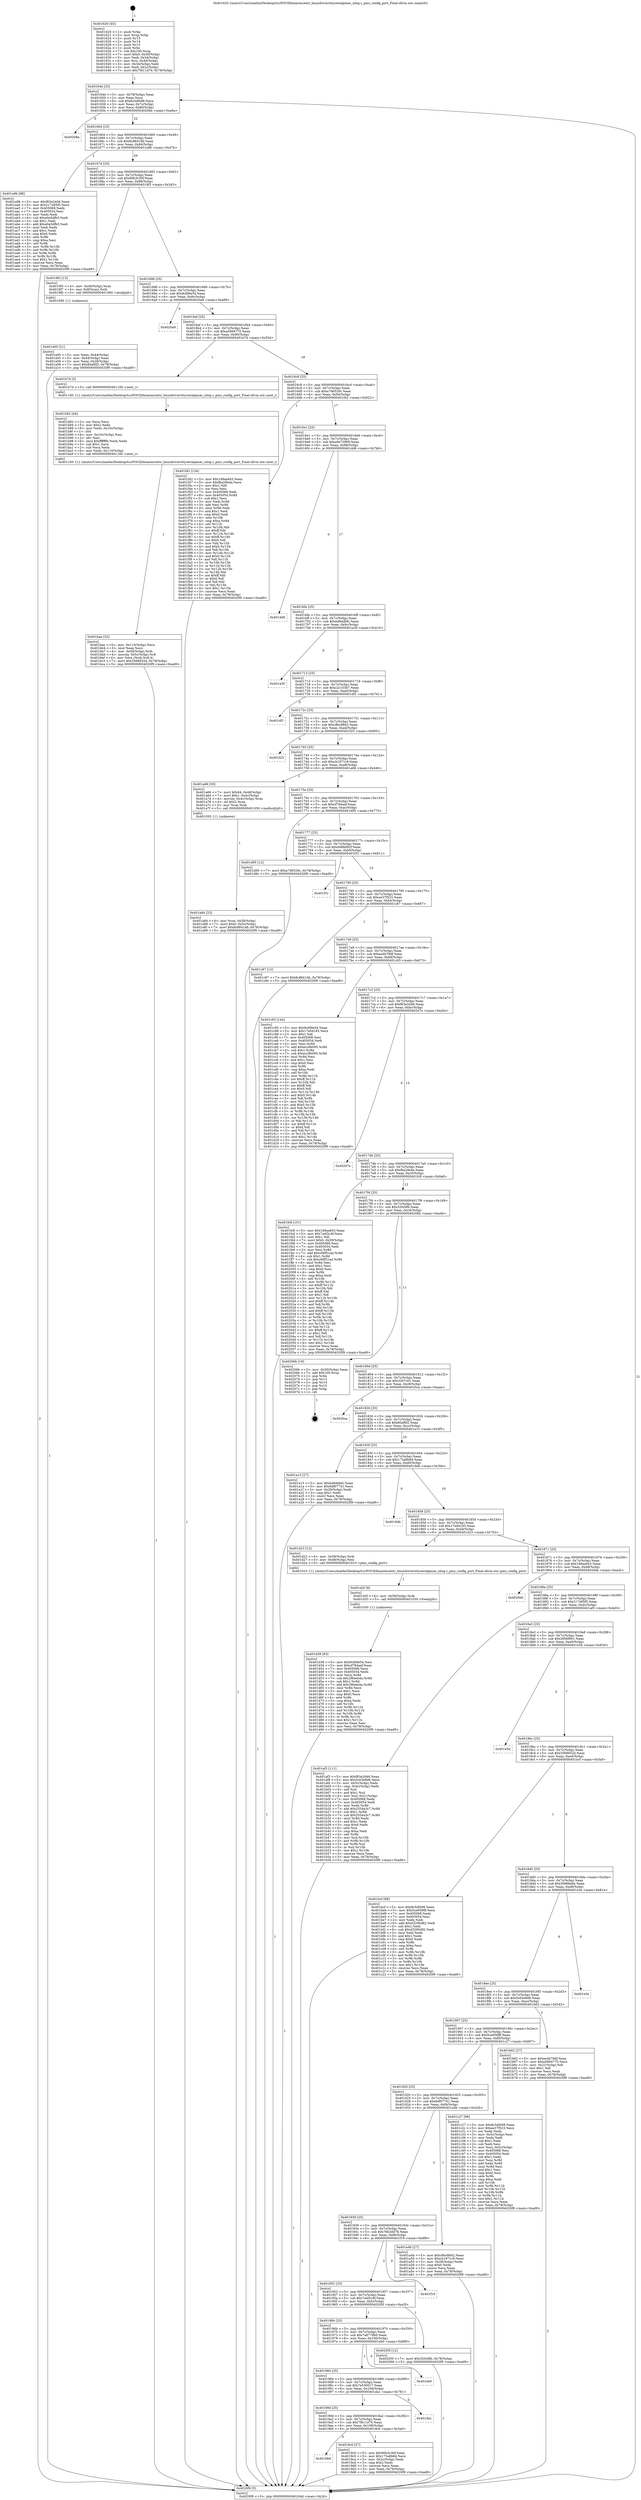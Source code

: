 digraph "0x401620" {
  label = "0x401620 (/mnt/c/Users/mathe/Desktop/tcc/POCII/binaries/extr_linuxdriversttyserialpmac_zilog.c_pmz_config_port_Final-ollvm.out::main(0))"
  labelloc = "t"
  node[shape=record]

  Entry [label="",width=0.3,height=0.3,shape=circle,fillcolor=black,style=filled]
  "0x40164d" [label="{
     0x40164d [23]\l
     | [instrs]\l
     &nbsp;&nbsp;0x40164d \<+3\>: mov -0x78(%rbp),%eax\l
     &nbsp;&nbsp;0x401650 \<+2\>: mov %eax,%ecx\l
     &nbsp;&nbsp;0x401652 \<+6\>: sub $0x8c5df498,%ecx\l
     &nbsp;&nbsp;0x401658 \<+3\>: mov %eax,-0x7c(%rbp)\l
     &nbsp;&nbsp;0x40165b \<+3\>: mov %ecx,-0x80(%rbp)\l
     &nbsp;&nbsp;0x40165e \<+6\>: je 000000000040208a \<main+0xa6a\>\l
  }"]
  "0x40208a" [label="{
     0x40208a\l
  }", style=dashed]
  "0x401664" [label="{
     0x401664 [25]\l
     | [instrs]\l
     &nbsp;&nbsp;0x401664 \<+5\>: jmp 0000000000401669 \<main+0x49\>\l
     &nbsp;&nbsp;0x401669 \<+3\>: mov -0x7c(%rbp),%eax\l
     &nbsp;&nbsp;0x40166c \<+5\>: sub $0x8c8841db,%eax\l
     &nbsp;&nbsp;0x401671 \<+6\>: mov %eax,-0x84(%rbp)\l
     &nbsp;&nbsp;0x401677 \<+6\>: je 0000000000401a9b \<main+0x47b\>\l
  }"]
  Exit [label="",width=0.3,height=0.3,shape=circle,fillcolor=black,style=filled,peripheries=2]
  "0x401a9b" [label="{
     0x401a9b [88]\l
     | [instrs]\l
     &nbsp;&nbsp;0x401a9b \<+5\>: mov $0xf63e2d46,%eax\l
     &nbsp;&nbsp;0x401aa0 \<+5\>: mov $0x217485f5,%ecx\l
     &nbsp;&nbsp;0x401aa5 \<+7\>: mov 0x405068,%edx\l
     &nbsp;&nbsp;0x401aac \<+7\>: mov 0x405054,%esi\l
     &nbsp;&nbsp;0x401ab3 \<+2\>: mov %edx,%edi\l
     &nbsp;&nbsp;0x401ab5 \<+6\>: sub $0xe0a5dfb5,%edi\l
     &nbsp;&nbsp;0x401abb \<+3\>: sub $0x1,%edi\l
     &nbsp;&nbsp;0x401abe \<+6\>: add $0xe0a5dfb5,%edi\l
     &nbsp;&nbsp;0x401ac4 \<+3\>: imul %edi,%edx\l
     &nbsp;&nbsp;0x401ac7 \<+3\>: and $0x1,%edx\l
     &nbsp;&nbsp;0x401aca \<+3\>: cmp $0x0,%edx\l
     &nbsp;&nbsp;0x401acd \<+4\>: sete %r8b\l
     &nbsp;&nbsp;0x401ad1 \<+3\>: cmp $0xa,%esi\l
     &nbsp;&nbsp;0x401ad4 \<+4\>: setl %r9b\l
     &nbsp;&nbsp;0x401ad8 \<+3\>: mov %r8b,%r10b\l
     &nbsp;&nbsp;0x401adb \<+3\>: and %r9b,%r10b\l
     &nbsp;&nbsp;0x401ade \<+3\>: xor %r9b,%r8b\l
     &nbsp;&nbsp;0x401ae1 \<+3\>: or %r8b,%r10b\l
     &nbsp;&nbsp;0x401ae4 \<+4\>: test $0x1,%r10b\l
     &nbsp;&nbsp;0x401ae8 \<+3\>: cmovne %ecx,%eax\l
     &nbsp;&nbsp;0x401aeb \<+3\>: mov %eax,-0x78(%rbp)\l
     &nbsp;&nbsp;0x401aee \<+5\>: jmp 00000000004020f9 \<main+0xad9\>\l
  }"]
  "0x40167d" [label="{
     0x40167d [25]\l
     | [instrs]\l
     &nbsp;&nbsp;0x40167d \<+5\>: jmp 0000000000401682 \<main+0x62\>\l
     &nbsp;&nbsp;0x401682 \<+3\>: mov -0x7c(%rbp),%eax\l
     &nbsp;&nbsp;0x401685 \<+5\>: sub $0x90b3c30f,%eax\l
     &nbsp;&nbsp;0x40168a \<+6\>: mov %eax,-0x88(%rbp)\l
     &nbsp;&nbsp;0x401690 \<+6\>: je 00000000004019f3 \<main+0x3d3\>\l
  }"]
  "0x401d38" [label="{
     0x401d38 [93]\l
     | [instrs]\l
     &nbsp;&nbsp;0x401d38 \<+5\>: mov $0x9cfd9e54,%esi\l
     &nbsp;&nbsp;0x401d3d \<+5\>: mov $0xcf784aef,%eax\l
     &nbsp;&nbsp;0x401d42 \<+7\>: mov 0x405068,%ecx\l
     &nbsp;&nbsp;0x401d49 \<+7\>: mov 0x405054,%edx\l
     &nbsp;&nbsp;0x401d50 \<+3\>: mov %ecx,%r8d\l
     &nbsp;&nbsp;0x401d53 \<+7\>: sub $0x2f6eeb4a,%r8d\l
     &nbsp;&nbsp;0x401d5a \<+4\>: sub $0x1,%r8d\l
     &nbsp;&nbsp;0x401d5e \<+7\>: add $0x2f6eeb4a,%r8d\l
     &nbsp;&nbsp;0x401d65 \<+4\>: imul %r8d,%ecx\l
     &nbsp;&nbsp;0x401d69 \<+3\>: and $0x1,%ecx\l
     &nbsp;&nbsp;0x401d6c \<+3\>: cmp $0x0,%ecx\l
     &nbsp;&nbsp;0x401d6f \<+4\>: sete %r9b\l
     &nbsp;&nbsp;0x401d73 \<+3\>: cmp $0xa,%edx\l
     &nbsp;&nbsp;0x401d76 \<+4\>: setl %r10b\l
     &nbsp;&nbsp;0x401d7a \<+3\>: mov %r9b,%r11b\l
     &nbsp;&nbsp;0x401d7d \<+3\>: and %r10b,%r11b\l
     &nbsp;&nbsp;0x401d80 \<+3\>: xor %r10b,%r9b\l
     &nbsp;&nbsp;0x401d83 \<+3\>: or %r9b,%r11b\l
     &nbsp;&nbsp;0x401d86 \<+4\>: test $0x1,%r11b\l
     &nbsp;&nbsp;0x401d8a \<+3\>: cmovne %eax,%esi\l
     &nbsp;&nbsp;0x401d8d \<+3\>: mov %esi,-0x78(%rbp)\l
     &nbsp;&nbsp;0x401d90 \<+5\>: jmp 00000000004020f9 \<main+0xad9\>\l
  }"]
  "0x4019f3" [label="{
     0x4019f3 [13]\l
     | [instrs]\l
     &nbsp;&nbsp;0x4019f3 \<+4\>: mov -0x40(%rbp),%rax\l
     &nbsp;&nbsp;0x4019f7 \<+4\>: mov 0x8(%rax),%rdi\l
     &nbsp;&nbsp;0x4019fb \<+5\>: call 0000000000401060 \<atoi@plt\>\l
     | [calls]\l
     &nbsp;&nbsp;0x401060 \{1\} (unknown)\l
  }"]
  "0x401696" [label="{
     0x401696 [25]\l
     | [instrs]\l
     &nbsp;&nbsp;0x401696 \<+5\>: jmp 000000000040169b \<main+0x7b\>\l
     &nbsp;&nbsp;0x40169b \<+3\>: mov -0x7c(%rbp),%eax\l
     &nbsp;&nbsp;0x40169e \<+5\>: sub $0x9cfd9e54,%eax\l
     &nbsp;&nbsp;0x4016a3 \<+6\>: mov %eax,-0x8c(%rbp)\l
     &nbsp;&nbsp;0x4016a9 \<+6\>: je 00000000004020a9 \<main+0xa89\>\l
  }"]
  "0x401d2f" [label="{
     0x401d2f [9]\l
     | [instrs]\l
     &nbsp;&nbsp;0x401d2f \<+4\>: mov -0x58(%rbp),%rdi\l
     &nbsp;&nbsp;0x401d33 \<+5\>: call 0000000000401030 \<free@plt\>\l
     | [calls]\l
     &nbsp;&nbsp;0x401030 \{1\} (unknown)\l
  }"]
  "0x4020a9" [label="{
     0x4020a9\l
  }", style=dashed]
  "0x4016af" [label="{
     0x4016af [25]\l
     | [instrs]\l
     &nbsp;&nbsp;0x4016af \<+5\>: jmp 00000000004016b4 \<main+0x94\>\l
     &nbsp;&nbsp;0x4016b4 \<+3\>: mov -0x7c(%rbp),%eax\l
     &nbsp;&nbsp;0x4016b7 \<+5\>: sub $0xa5894770,%eax\l
     &nbsp;&nbsp;0x4016bc \<+6\>: mov %eax,-0x90(%rbp)\l
     &nbsp;&nbsp;0x4016c2 \<+6\>: je 0000000000401b7d \<main+0x55d\>\l
  }"]
  "0x401bae" [label="{
     0x401bae [33]\l
     | [instrs]\l
     &nbsp;&nbsp;0x401bae \<+6\>: mov -0x110(%rbp),%ecx\l
     &nbsp;&nbsp;0x401bb4 \<+3\>: imul %eax,%ecx\l
     &nbsp;&nbsp;0x401bb7 \<+4\>: mov -0x58(%rbp),%rdi\l
     &nbsp;&nbsp;0x401bbb \<+4\>: movslq -0x5c(%rbp),%r8\l
     &nbsp;&nbsp;0x401bbf \<+4\>: mov %ecx,(%rdi,%r8,4)\l
     &nbsp;&nbsp;0x401bc3 \<+7\>: movl $0x3568932d,-0x78(%rbp)\l
     &nbsp;&nbsp;0x401bca \<+5\>: jmp 00000000004020f9 \<main+0xad9\>\l
  }"]
  "0x401b7d" [label="{
     0x401b7d [5]\l
     | [instrs]\l
     &nbsp;&nbsp;0x401b7d \<+5\>: call 0000000000401160 \<next_i\>\l
     | [calls]\l
     &nbsp;&nbsp;0x401160 \{1\} (/mnt/c/Users/mathe/Desktop/tcc/POCII/binaries/extr_linuxdriversttyserialpmac_zilog.c_pmz_config_port_Final-ollvm.out::next_i)\l
  }"]
  "0x4016c8" [label="{
     0x4016c8 [25]\l
     | [instrs]\l
     &nbsp;&nbsp;0x4016c8 \<+5\>: jmp 00000000004016cd \<main+0xad\>\l
     &nbsp;&nbsp;0x4016cd \<+3\>: mov -0x7c(%rbp),%eax\l
     &nbsp;&nbsp;0x4016d0 \<+5\>: sub $0xa7d6529c,%eax\l
     &nbsp;&nbsp;0x4016d5 \<+6\>: mov %eax,-0x94(%rbp)\l
     &nbsp;&nbsp;0x4016db \<+6\>: je 0000000000401f42 \<main+0x922\>\l
  }"]
  "0x401b82" [label="{
     0x401b82 [44]\l
     | [instrs]\l
     &nbsp;&nbsp;0x401b82 \<+2\>: xor %ecx,%ecx\l
     &nbsp;&nbsp;0x401b84 \<+5\>: mov $0x2,%edx\l
     &nbsp;&nbsp;0x401b89 \<+6\>: mov %edx,-0x10c(%rbp)\l
     &nbsp;&nbsp;0x401b8f \<+1\>: cltd\l
     &nbsp;&nbsp;0x401b90 \<+6\>: mov -0x10c(%rbp),%esi\l
     &nbsp;&nbsp;0x401b96 \<+2\>: idiv %esi\l
     &nbsp;&nbsp;0x401b98 \<+6\>: imul $0xfffffffe,%edx,%edx\l
     &nbsp;&nbsp;0x401b9e \<+3\>: sub $0x1,%ecx\l
     &nbsp;&nbsp;0x401ba1 \<+2\>: sub %ecx,%edx\l
     &nbsp;&nbsp;0x401ba3 \<+6\>: mov %edx,-0x110(%rbp)\l
     &nbsp;&nbsp;0x401ba9 \<+5\>: call 0000000000401160 \<next_i\>\l
     | [calls]\l
     &nbsp;&nbsp;0x401160 \{1\} (/mnt/c/Users/mathe/Desktop/tcc/POCII/binaries/extr_linuxdriversttyserialpmac_zilog.c_pmz_config_port_Final-ollvm.out::next_i)\l
  }"]
  "0x401f42" [label="{
     0x401f42 [134]\l
     | [instrs]\l
     &nbsp;&nbsp;0x401f42 \<+5\>: mov $0x1d9aa943,%eax\l
     &nbsp;&nbsp;0x401f47 \<+5\>: mov $0xfba29e4a,%ecx\l
     &nbsp;&nbsp;0x401f4c \<+2\>: mov $0x1,%dl\l
     &nbsp;&nbsp;0x401f4e \<+2\>: xor %esi,%esi\l
     &nbsp;&nbsp;0x401f50 \<+7\>: mov 0x405068,%edi\l
     &nbsp;&nbsp;0x401f57 \<+8\>: mov 0x405054,%r8d\l
     &nbsp;&nbsp;0x401f5f \<+3\>: sub $0x1,%esi\l
     &nbsp;&nbsp;0x401f62 \<+3\>: mov %edi,%r9d\l
     &nbsp;&nbsp;0x401f65 \<+3\>: add %esi,%r9d\l
     &nbsp;&nbsp;0x401f68 \<+4\>: imul %r9d,%edi\l
     &nbsp;&nbsp;0x401f6c \<+3\>: and $0x1,%edi\l
     &nbsp;&nbsp;0x401f6f \<+3\>: cmp $0x0,%edi\l
     &nbsp;&nbsp;0x401f72 \<+4\>: sete %r10b\l
     &nbsp;&nbsp;0x401f76 \<+4\>: cmp $0xa,%r8d\l
     &nbsp;&nbsp;0x401f7a \<+4\>: setl %r11b\l
     &nbsp;&nbsp;0x401f7e \<+3\>: mov %r10b,%bl\l
     &nbsp;&nbsp;0x401f81 \<+3\>: xor $0xff,%bl\l
     &nbsp;&nbsp;0x401f84 \<+3\>: mov %r11b,%r14b\l
     &nbsp;&nbsp;0x401f87 \<+4\>: xor $0xff,%r14b\l
     &nbsp;&nbsp;0x401f8b \<+3\>: xor $0x0,%dl\l
     &nbsp;&nbsp;0x401f8e \<+3\>: mov %bl,%r15b\l
     &nbsp;&nbsp;0x401f91 \<+4\>: and $0x0,%r15b\l
     &nbsp;&nbsp;0x401f95 \<+3\>: and %dl,%r10b\l
     &nbsp;&nbsp;0x401f98 \<+3\>: mov %r14b,%r12b\l
     &nbsp;&nbsp;0x401f9b \<+4\>: and $0x0,%r12b\l
     &nbsp;&nbsp;0x401f9f \<+3\>: and %dl,%r11b\l
     &nbsp;&nbsp;0x401fa2 \<+3\>: or %r10b,%r15b\l
     &nbsp;&nbsp;0x401fa5 \<+3\>: or %r11b,%r12b\l
     &nbsp;&nbsp;0x401fa8 \<+3\>: xor %r12b,%r15b\l
     &nbsp;&nbsp;0x401fab \<+3\>: or %r14b,%bl\l
     &nbsp;&nbsp;0x401fae \<+3\>: xor $0xff,%bl\l
     &nbsp;&nbsp;0x401fb1 \<+3\>: or $0x0,%dl\l
     &nbsp;&nbsp;0x401fb4 \<+2\>: and %dl,%bl\l
     &nbsp;&nbsp;0x401fb6 \<+3\>: or %bl,%r15b\l
     &nbsp;&nbsp;0x401fb9 \<+4\>: test $0x1,%r15b\l
     &nbsp;&nbsp;0x401fbd \<+3\>: cmovne %ecx,%eax\l
     &nbsp;&nbsp;0x401fc0 \<+3\>: mov %eax,-0x78(%rbp)\l
     &nbsp;&nbsp;0x401fc3 \<+5\>: jmp 00000000004020f9 \<main+0xad9\>\l
  }"]
  "0x4016e1" [label="{
     0x4016e1 [25]\l
     | [instrs]\l
     &nbsp;&nbsp;0x4016e1 \<+5\>: jmp 00000000004016e6 \<main+0xc6\>\l
     &nbsp;&nbsp;0x4016e6 \<+3\>: mov -0x7c(%rbp),%eax\l
     &nbsp;&nbsp;0x4016e9 \<+5\>: sub $0xa9e72909,%eax\l
     &nbsp;&nbsp;0x4016ee \<+6\>: mov %eax,-0x98(%rbp)\l
     &nbsp;&nbsp;0x4016f4 \<+6\>: je 0000000000401dd6 \<main+0x7b6\>\l
  }"]
  "0x401a84" [label="{
     0x401a84 [23]\l
     | [instrs]\l
     &nbsp;&nbsp;0x401a84 \<+4\>: mov %rax,-0x58(%rbp)\l
     &nbsp;&nbsp;0x401a88 \<+7\>: movl $0x0,-0x5c(%rbp)\l
     &nbsp;&nbsp;0x401a8f \<+7\>: movl $0x8c8841db,-0x78(%rbp)\l
     &nbsp;&nbsp;0x401a96 \<+5\>: jmp 00000000004020f9 \<main+0xad9\>\l
  }"]
  "0x401dd6" [label="{
     0x401dd6\l
  }", style=dashed]
  "0x4016fa" [label="{
     0x4016fa [25]\l
     | [instrs]\l
     &nbsp;&nbsp;0x4016fa \<+5\>: jmp 00000000004016ff \<main+0xdf\>\l
     &nbsp;&nbsp;0x4016ff \<+3\>: mov -0x7c(%rbp),%eax\l
     &nbsp;&nbsp;0x401702 \<+5\>: sub $0xbd6ddbfc,%eax\l
     &nbsp;&nbsp;0x401707 \<+6\>: mov %eax,-0x9c(%rbp)\l
     &nbsp;&nbsp;0x40170d \<+6\>: je 0000000000401a30 \<main+0x410\>\l
  }"]
  "0x401a00" [label="{
     0x401a00 [21]\l
     | [instrs]\l
     &nbsp;&nbsp;0x401a00 \<+3\>: mov %eax,-0x44(%rbp)\l
     &nbsp;&nbsp;0x401a03 \<+3\>: mov -0x44(%rbp),%eax\l
     &nbsp;&nbsp;0x401a06 \<+3\>: mov %eax,-0x28(%rbp)\l
     &nbsp;&nbsp;0x401a09 \<+7\>: movl $0x80af6f2,-0x78(%rbp)\l
     &nbsp;&nbsp;0x401a10 \<+5\>: jmp 00000000004020f9 \<main+0xad9\>\l
  }"]
  "0x401a30" [label="{
     0x401a30\l
  }", style=dashed]
  "0x401713" [label="{
     0x401713 [25]\l
     | [instrs]\l
     &nbsp;&nbsp;0x401713 \<+5\>: jmp 0000000000401718 \<main+0xf8\>\l
     &nbsp;&nbsp;0x401718 \<+3\>: mov -0x7c(%rbp),%eax\l
     &nbsp;&nbsp;0x40171b \<+5\>: sub $0xc2c103b7,%eax\l
     &nbsp;&nbsp;0x401720 \<+6\>: mov %eax,-0xa0(%rbp)\l
     &nbsp;&nbsp;0x401726 \<+6\>: je 0000000000401df1 \<main+0x7d1\>\l
  }"]
  "0x401620" [label="{
     0x401620 [45]\l
     | [instrs]\l
     &nbsp;&nbsp;0x401620 \<+1\>: push %rbp\l
     &nbsp;&nbsp;0x401621 \<+3\>: mov %rsp,%rbp\l
     &nbsp;&nbsp;0x401624 \<+2\>: push %r15\l
     &nbsp;&nbsp;0x401626 \<+2\>: push %r14\l
     &nbsp;&nbsp;0x401628 \<+2\>: push %r12\l
     &nbsp;&nbsp;0x40162a \<+1\>: push %rbx\l
     &nbsp;&nbsp;0x40162b \<+7\>: sub $0x100,%rsp\l
     &nbsp;&nbsp;0x401632 \<+7\>: movl $0x0,-0x30(%rbp)\l
     &nbsp;&nbsp;0x401639 \<+3\>: mov %edi,-0x34(%rbp)\l
     &nbsp;&nbsp;0x40163c \<+4\>: mov %rsi,-0x40(%rbp)\l
     &nbsp;&nbsp;0x401640 \<+3\>: mov -0x34(%rbp),%edi\l
     &nbsp;&nbsp;0x401643 \<+3\>: mov %edi,-0x2c(%rbp)\l
     &nbsp;&nbsp;0x401646 \<+7\>: movl $0x7f611d70,-0x78(%rbp)\l
  }"]
  "0x401df1" [label="{
     0x401df1\l
  }", style=dashed]
  "0x40172c" [label="{
     0x40172c [25]\l
     | [instrs]\l
     &nbsp;&nbsp;0x40172c \<+5\>: jmp 0000000000401731 \<main+0x111\>\l
     &nbsp;&nbsp;0x401731 \<+3\>: mov -0x7c(%rbp),%eax\l
     &nbsp;&nbsp;0x401734 \<+5\>: sub $0xc8bc8842,%eax\l
     &nbsp;&nbsp;0x401739 \<+6\>: mov %eax,-0xa4(%rbp)\l
     &nbsp;&nbsp;0x40173f \<+6\>: je 0000000000401f25 \<main+0x905\>\l
  }"]
  "0x4020f9" [label="{
     0x4020f9 [5]\l
     | [instrs]\l
     &nbsp;&nbsp;0x4020f9 \<+5\>: jmp 000000000040164d \<main+0x2d\>\l
  }"]
  "0x401f25" [label="{
     0x401f25\l
  }", style=dashed]
  "0x401745" [label="{
     0x401745 [25]\l
     | [instrs]\l
     &nbsp;&nbsp;0x401745 \<+5\>: jmp 000000000040174a \<main+0x12a\>\l
     &nbsp;&nbsp;0x40174a \<+3\>: mov -0x7c(%rbp),%eax\l
     &nbsp;&nbsp;0x40174d \<+5\>: sub $0xcb1971c9,%eax\l
     &nbsp;&nbsp;0x401752 \<+6\>: mov %eax,-0xa8(%rbp)\l
     &nbsp;&nbsp;0x401758 \<+6\>: je 0000000000401a66 \<main+0x446\>\l
  }"]
  "0x4019b6" [label="{
     0x4019b6\l
  }", style=dashed]
  "0x401a66" [label="{
     0x401a66 [30]\l
     | [instrs]\l
     &nbsp;&nbsp;0x401a66 \<+7\>: movl $0x64,-0x48(%rbp)\l
     &nbsp;&nbsp;0x401a6d \<+7\>: movl $0x1,-0x4c(%rbp)\l
     &nbsp;&nbsp;0x401a74 \<+4\>: movslq -0x4c(%rbp),%rax\l
     &nbsp;&nbsp;0x401a78 \<+4\>: shl $0x2,%rax\l
     &nbsp;&nbsp;0x401a7c \<+3\>: mov %rax,%rdi\l
     &nbsp;&nbsp;0x401a7f \<+5\>: call 0000000000401050 \<malloc@plt\>\l
     | [calls]\l
     &nbsp;&nbsp;0x401050 \{1\} (unknown)\l
  }"]
  "0x40175e" [label="{
     0x40175e [25]\l
     | [instrs]\l
     &nbsp;&nbsp;0x40175e \<+5\>: jmp 0000000000401763 \<main+0x143\>\l
     &nbsp;&nbsp;0x401763 \<+3\>: mov -0x7c(%rbp),%eax\l
     &nbsp;&nbsp;0x401766 \<+5\>: sub $0xcf784aef,%eax\l
     &nbsp;&nbsp;0x40176b \<+6\>: mov %eax,-0xac(%rbp)\l
     &nbsp;&nbsp;0x401771 \<+6\>: je 0000000000401d95 \<main+0x775\>\l
  }"]
  "0x4019c0" [label="{
     0x4019c0 [27]\l
     | [instrs]\l
     &nbsp;&nbsp;0x4019c0 \<+5\>: mov $0x90b3c30f,%eax\l
     &nbsp;&nbsp;0x4019c5 \<+5\>: mov $0x173a8b9d,%ecx\l
     &nbsp;&nbsp;0x4019ca \<+3\>: mov -0x2c(%rbp),%edx\l
     &nbsp;&nbsp;0x4019cd \<+3\>: cmp $0x2,%edx\l
     &nbsp;&nbsp;0x4019d0 \<+3\>: cmovne %ecx,%eax\l
     &nbsp;&nbsp;0x4019d3 \<+3\>: mov %eax,-0x78(%rbp)\l
     &nbsp;&nbsp;0x4019d6 \<+5\>: jmp 00000000004020f9 \<main+0xad9\>\l
  }"]
  "0x401d95" [label="{
     0x401d95 [12]\l
     | [instrs]\l
     &nbsp;&nbsp;0x401d95 \<+7\>: movl $0xa7d6529c,-0x78(%rbp)\l
     &nbsp;&nbsp;0x401d9c \<+5\>: jmp 00000000004020f9 \<main+0xad9\>\l
  }"]
  "0x401777" [label="{
     0x401777 [25]\l
     | [instrs]\l
     &nbsp;&nbsp;0x401777 \<+5\>: jmp 000000000040177c \<main+0x15c\>\l
     &nbsp;&nbsp;0x40177c \<+3\>: mov -0x7c(%rbp),%eax\l
     &nbsp;&nbsp;0x40177f \<+5\>: sub $0xd488d92f,%eax\l
     &nbsp;&nbsp;0x401784 \<+6\>: mov %eax,-0xb0(%rbp)\l
     &nbsp;&nbsp;0x40178a \<+6\>: je 0000000000401f31 \<main+0x911\>\l
  }"]
  "0x40199d" [label="{
     0x40199d [25]\l
     | [instrs]\l
     &nbsp;&nbsp;0x40199d \<+5\>: jmp 00000000004019a2 \<main+0x382\>\l
     &nbsp;&nbsp;0x4019a2 \<+3\>: mov -0x7c(%rbp),%eax\l
     &nbsp;&nbsp;0x4019a5 \<+5\>: sub $0x7f611d70,%eax\l
     &nbsp;&nbsp;0x4019aa \<+6\>: mov %eax,-0x108(%rbp)\l
     &nbsp;&nbsp;0x4019b0 \<+6\>: je 00000000004019c0 \<main+0x3a0\>\l
  }"]
  "0x401f31" [label="{
     0x401f31\l
  }", style=dashed]
  "0x401790" [label="{
     0x401790 [25]\l
     | [instrs]\l
     &nbsp;&nbsp;0x401790 \<+5\>: jmp 0000000000401795 \<main+0x175\>\l
     &nbsp;&nbsp;0x401795 \<+3\>: mov -0x7c(%rbp),%eax\l
     &nbsp;&nbsp;0x401798 \<+5\>: sub $0xee37f523,%eax\l
     &nbsp;&nbsp;0x40179d \<+6\>: mov %eax,-0xb4(%rbp)\l
     &nbsp;&nbsp;0x4017a3 \<+6\>: je 0000000000401c87 \<main+0x667\>\l
  }"]
  "0x401da1" [label="{
     0x401da1\l
  }", style=dashed]
  "0x401c87" [label="{
     0x401c87 [12]\l
     | [instrs]\l
     &nbsp;&nbsp;0x401c87 \<+7\>: movl $0x8c8841db,-0x78(%rbp)\l
     &nbsp;&nbsp;0x401c8e \<+5\>: jmp 00000000004020f9 \<main+0xad9\>\l
  }"]
  "0x4017a9" [label="{
     0x4017a9 [25]\l
     | [instrs]\l
     &nbsp;&nbsp;0x4017a9 \<+5\>: jmp 00000000004017ae \<main+0x18e\>\l
     &nbsp;&nbsp;0x4017ae \<+3\>: mov -0x7c(%rbp),%eax\l
     &nbsp;&nbsp;0x4017b1 \<+5\>: sub $0xee4b79df,%eax\l
     &nbsp;&nbsp;0x4017b6 \<+6\>: mov %eax,-0xb8(%rbp)\l
     &nbsp;&nbsp;0x4017bc \<+6\>: je 0000000000401c93 \<main+0x673\>\l
  }"]
  "0x401984" [label="{
     0x401984 [25]\l
     | [instrs]\l
     &nbsp;&nbsp;0x401984 \<+5\>: jmp 0000000000401989 \<main+0x369\>\l
     &nbsp;&nbsp;0x401989 \<+3\>: mov -0x7c(%rbp),%eax\l
     &nbsp;&nbsp;0x40198c \<+5\>: sub $0x7e530017,%eax\l
     &nbsp;&nbsp;0x401991 \<+6\>: mov %eax,-0x104(%rbp)\l
     &nbsp;&nbsp;0x401997 \<+6\>: je 0000000000401da1 \<main+0x781\>\l
  }"]
  "0x401c93" [label="{
     0x401c93 [144]\l
     | [instrs]\l
     &nbsp;&nbsp;0x401c93 \<+5\>: mov $0x9cfd9e54,%eax\l
     &nbsp;&nbsp;0x401c98 \<+5\>: mov $0x17e94183,%ecx\l
     &nbsp;&nbsp;0x401c9d \<+2\>: mov $0x1,%dl\l
     &nbsp;&nbsp;0x401c9f \<+7\>: mov 0x405068,%esi\l
     &nbsp;&nbsp;0x401ca6 \<+7\>: mov 0x405054,%edi\l
     &nbsp;&nbsp;0x401cad \<+3\>: mov %esi,%r8d\l
     &nbsp;&nbsp;0x401cb0 \<+7\>: add $0xecc9b095,%r8d\l
     &nbsp;&nbsp;0x401cb7 \<+4\>: sub $0x1,%r8d\l
     &nbsp;&nbsp;0x401cbb \<+7\>: sub $0xecc9b095,%r8d\l
     &nbsp;&nbsp;0x401cc2 \<+4\>: imul %r8d,%esi\l
     &nbsp;&nbsp;0x401cc6 \<+3\>: and $0x1,%esi\l
     &nbsp;&nbsp;0x401cc9 \<+3\>: cmp $0x0,%esi\l
     &nbsp;&nbsp;0x401ccc \<+4\>: sete %r9b\l
     &nbsp;&nbsp;0x401cd0 \<+3\>: cmp $0xa,%edi\l
     &nbsp;&nbsp;0x401cd3 \<+4\>: setl %r10b\l
     &nbsp;&nbsp;0x401cd7 \<+3\>: mov %r9b,%r11b\l
     &nbsp;&nbsp;0x401cda \<+4\>: xor $0xff,%r11b\l
     &nbsp;&nbsp;0x401cde \<+3\>: mov %r10b,%bl\l
     &nbsp;&nbsp;0x401ce1 \<+3\>: xor $0xff,%bl\l
     &nbsp;&nbsp;0x401ce4 \<+3\>: xor $0x0,%dl\l
     &nbsp;&nbsp;0x401ce7 \<+3\>: mov %r11b,%r14b\l
     &nbsp;&nbsp;0x401cea \<+4\>: and $0x0,%r14b\l
     &nbsp;&nbsp;0x401cee \<+3\>: and %dl,%r9b\l
     &nbsp;&nbsp;0x401cf1 \<+3\>: mov %bl,%r15b\l
     &nbsp;&nbsp;0x401cf4 \<+4\>: and $0x0,%r15b\l
     &nbsp;&nbsp;0x401cf8 \<+3\>: and %dl,%r10b\l
     &nbsp;&nbsp;0x401cfb \<+3\>: or %r9b,%r14b\l
     &nbsp;&nbsp;0x401cfe \<+3\>: or %r10b,%r15b\l
     &nbsp;&nbsp;0x401d01 \<+3\>: xor %r15b,%r14b\l
     &nbsp;&nbsp;0x401d04 \<+3\>: or %bl,%r11b\l
     &nbsp;&nbsp;0x401d07 \<+4\>: xor $0xff,%r11b\l
     &nbsp;&nbsp;0x401d0b \<+3\>: or $0x0,%dl\l
     &nbsp;&nbsp;0x401d0e \<+3\>: and %dl,%r11b\l
     &nbsp;&nbsp;0x401d11 \<+3\>: or %r11b,%r14b\l
     &nbsp;&nbsp;0x401d14 \<+4\>: test $0x1,%r14b\l
     &nbsp;&nbsp;0x401d18 \<+3\>: cmovne %ecx,%eax\l
     &nbsp;&nbsp;0x401d1b \<+3\>: mov %eax,-0x78(%rbp)\l
     &nbsp;&nbsp;0x401d1e \<+5\>: jmp 00000000004020f9 \<main+0xad9\>\l
  }"]
  "0x4017c2" [label="{
     0x4017c2 [25]\l
     | [instrs]\l
     &nbsp;&nbsp;0x4017c2 \<+5\>: jmp 00000000004017c7 \<main+0x1a7\>\l
     &nbsp;&nbsp;0x4017c7 \<+3\>: mov -0x7c(%rbp),%eax\l
     &nbsp;&nbsp;0x4017ca \<+5\>: sub $0xf63e2d46,%eax\l
     &nbsp;&nbsp;0x4017cf \<+6\>: mov %eax,-0xbc(%rbp)\l
     &nbsp;&nbsp;0x4017d5 \<+6\>: je 000000000040207e \<main+0xa5e\>\l
  }"]
  "0x401eb0" [label="{
     0x401eb0\l
  }", style=dashed]
  "0x40207e" [label="{
     0x40207e\l
  }", style=dashed]
  "0x4017db" [label="{
     0x4017db [25]\l
     | [instrs]\l
     &nbsp;&nbsp;0x4017db \<+5\>: jmp 00000000004017e0 \<main+0x1c0\>\l
     &nbsp;&nbsp;0x4017e0 \<+3\>: mov -0x7c(%rbp),%eax\l
     &nbsp;&nbsp;0x4017e3 \<+5\>: sub $0xfba29e4a,%eax\l
     &nbsp;&nbsp;0x4017e8 \<+6\>: mov %eax,-0xc0(%rbp)\l
     &nbsp;&nbsp;0x4017ee \<+6\>: je 0000000000401fc8 \<main+0x9a8\>\l
  }"]
  "0x40196b" [label="{
     0x40196b [25]\l
     | [instrs]\l
     &nbsp;&nbsp;0x40196b \<+5\>: jmp 0000000000401970 \<main+0x350\>\l
     &nbsp;&nbsp;0x401970 \<+3\>: mov -0x7c(%rbp),%eax\l
     &nbsp;&nbsp;0x401973 \<+5\>: sub $0x7a8778b0,%eax\l
     &nbsp;&nbsp;0x401978 \<+6\>: mov %eax,-0x100(%rbp)\l
     &nbsp;&nbsp;0x40197e \<+6\>: je 0000000000401eb0 \<main+0x890\>\l
  }"]
  "0x401fc8" [label="{
     0x401fc8 [151]\l
     | [instrs]\l
     &nbsp;&nbsp;0x401fc8 \<+5\>: mov $0x1d9aa943,%eax\l
     &nbsp;&nbsp;0x401fcd \<+5\>: mov $0x7a4f2c4f,%ecx\l
     &nbsp;&nbsp;0x401fd2 \<+2\>: mov $0x1,%dl\l
     &nbsp;&nbsp;0x401fd4 \<+7\>: movl $0x0,-0x30(%rbp)\l
     &nbsp;&nbsp;0x401fdb \<+7\>: mov 0x405068,%esi\l
     &nbsp;&nbsp;0x401fe2 \<+7\>: mov 0x405054,%edi\l
     &nbsp;&nbsp;0x401fe9 \<+3\>: mov %esi,%r8d\l
     &nbsp;&nbsp;0x401fec \<+7\>: add $0xc68f51ad,%r8d\l
     &nbsp;&nbsp;0x401ff3 \<+4\>: sub $0x1,%r8d\l
     &nbsp;&nbsp;0x401ff7 \<+7\>: sub $0xc68f51ad,%r8d\l
     &nbsp;&nbsp;0x401ffe \<+4\>: imul %r8d,%esi\l
     &nbsp;&nbsp;0x402002 \<+3\>: and $0x1,%esi\l
     &nbsp;&nbsp;0x402005 \<+3\>: cmp $0x0,%esi\l
     &nbsp;&nbsp;0x402008 \<+4\>: sete %r9b\l
     &nbsp;&nbsp;0x40200c \<+3\>: cmp $0xa,%edi\l
     &nbsp;&nbsp;0x40200f \<+4\>: setl %r10b\l
     &nbsp;&nbsp;0x402013 \<+3\>: mov %r9b,%r11b\l
     &nbsp;&nbsp;0x402016 \<+4\>: xor $0xff,%r11b\l
     &nbsp;&nbsp;0x40201a \<+3\>: mov %r10b,%bl\l
     &nbsp;&nbsp;0x40201d \<+3\>: xor $0xff,%bl\l
     &nbsp;&nbsp;0x402020 \<+3\>: xor $0x1,%dl\l
     &nbsp;&nbsp;0x402023 \<+3\>: mov %r11b,%r14b\l
     &nbsp;&nbsp;0x402026 \<+4\>: and $0xff,%r14b\l
     &nbsp;&nbsp;0x40202a \<+3\>: and %dl,%r9b\l
     &nbsp;&nbsp;0x40202d \<+3\>: mov %bl,%r15b\l
     &nbsp;&nbsp;0x402030 \<+4\>: and $0xff,%r15b\l
     &nbsp;&nbsp;0x402034 \<+3\>: and %dl,%r10b\l
     &nbsp;&nbsp;0x402037 \<+3\>: or %r9b,%r14b\l
     &nbsp;&nbsp;0x40203a \<+3\>: or %r10b,%r15b\l
     &nbsp;&nbsp;0x40203d \<+3\>: xor %r15b,%r14b\l
     &nbsp;&nbsp;0x402040 \<+3\>: or %bl,%r11b\l
     &nbsp;&nbsp;0x402043 \<+4\>: xor $0xff,%r11b\l
     &nbsp;&nbsp;0x402047 \<+3\>: or $0x1,%dl\l
     &nbsp;&nbsp;0x40204a \<+3\>: and %dl,%r11b\l
     &nbsp;&nbsp;0x40204d \<+3\>: or %r11b,%r14b\l
     &nbsp;&nbsp;0x402050 \<+4\>: test $0x1,%r14b\l
     &nbsp;&nbsp;0x402054 \<+3\>: cmovne %ecx,%eax\l
     &nbsp;&nbsp;0x402057 \<+3\>: mov %eax,-0x78(%rbp)\l
     &nbsp;&nbsp;0x40205a \<+5\>: jmp 00000000004020f9 \<main+0xad9\>\l
  }"]
  "0x4017f4" [label="{
     0x4017f4 [25]\l
     | [instrs]\l
     &nbsp;&nbsp;0x4017f4 \<+5\>: jmp 00000000004017f9 \<main+0x1d9\>\l
     &nbsp;&nbsp;0x4017f9 \<+3\>: mov -0x7c(%rbp),%eax\l
     &nbsp;&nbsp;0x4017fc \<+5\>: sub $0x320c6fb,%eax\l
     &nbsp;&nbsp;0x401801 \<+6\>: mov %eax,-0xc4(%rbp)\l
     &nbsp;&nbsp;0x401807 \<+6\>: je 000000000040206b \<main+0xa4b\>\l
  }"]
  "0x40205f" [label="{
     0x40205f [12]\l
     | [instrs]\l
     &nbsp;&nbsp;0x40205f \<+7\>: movl $0x320c6fb,-0x78(%rbp)\l
     &nbsp;&nbsp;0x402066 \<+5\>: jmp 00000000004020f9 \<main+0xad9\>\l
  }"]
  "0x40206b" [label="{
     0x40206b [19]\l
     | [instrs]\l
     &nbsp;&nbsp;0x40206b \<+3\>: mov -0x30(%rbp),%eax\l
     &nbsp;&nbsp;0x40206e \<+7\>: add $0x100,%rsp\l
     &nbsp;&nbsp;0x402075 \<+1\>: pop %rbx\l
     &nbsp;&nbsp;0x402076 \<+2\>: pop %r12\l
     &nbsp;&nbsp;0x402078 \<+2\>: pop %r14\l
     &nbsp;&nbsp;0x40207a \<+2\>: pop %r15\l
     &nbsp;&nbsp;0x40207c \<+1\>: pop %rbp\l
     &nbsp;&nbsp;0x40207d \<+1\>: ret\l
  }"]
  "0x40180d" [label="{
     0x40180d [25]\l
     | [instrs]\l
     &nbsp;&nbsp;0x40180d \<+5\>: jmp 0000000000401812 \<main+0x1f2\>\l
     &nbsp;&nbsp;0x401812 \<+3\>: mov -0x7c(%rbp),%eax\l
     &nbsp;&nbsp;0x401815 \<+5\>: sub $0x3267c01,%eax\l
     &nbsp;&nbsp;0x40181a \<+6\>: mov %eax,-0xc8(%rbp)\l
     &nbsp;&nbsp;0x401820 \<+6\>: je 00000000004020ca \<main+0xaaa\>\l
  }"]
  "0x401952" [label="{
     0x401952 [25]\l
     | [instrs]\l
     &nbsp;&nbsp;0x401952 \<+5\>: jmp 0000000000401957 \<main+0x337\>\l
     &nbsp;&nbsp;0x401957 \<+3\>: mov -0x7c(%rbp),%eax\l
     &nbsp;&nbsp;0x40195a \<+5\>: sub $0x7a4f2c4f,%eax\l
     &nbsp;&nbsp;0x40195f \<+6\>: mov %eax,-0xfc(%rbp)\l
     &nbsp;&nbsp;0x401965 \<+6\>: je 000000000040205f \<main+0xa3f\>\l
  }"]
  "0x4020ca" [label="{
     0x4020ca\l
  }", style=dashed]
  "0x401826" [label="{
     0x401826 [25]\l
     | [instrs]\l
     &nbsp;&nbsp;0x401826 \<+5\>: jmp 000000000040182b \<main+0x20b\>\l
     &nbsp;&nbsp;0x40182b \<+3\>: mov -0x7c(%rbp),%eax\l
     &nbsp;&nbsp;0x40182e \<+5\>: sub $0x80af6f2,%eax\l
     &nbsp;&nbsp;0x401833 \<+6\>: mov %eax,-0xcc(%rbp)\l
     &nbsp;&nbsp;0x401839 \<+6\>: je 0000000000401a15 \<main+0x3f5\>\l
  }"]
  "0x401f19" [label="{
     0x401f19\l
  }", style=dashed]
  "0x401a15" [label="{
     0x401a15 [27]\l
     | [instrs]\l
     &nbsp;&nbsp;0x401a15 \<+5\>: mov $0xbd6ddbfc,%eax\l
     &nbsp;&nbsp;0x401a1a \<+5\>: mov $0x6df07741,%ecx\l
     &nbsp;&nbsp;0x401a1f \<+3\>: mov -0x28(%rbp),%edx\l
     &nbsp;&nbsp;0x401a22 \<+3\>: cmp $0x1,%edx\l
     &nbsp;&nbsp;0x401a25 \<+3\>: cmovl %ecx,%eax\l
     &nbsp;&nbsp;0x401a28 \<+3\>: mov %eax,-0x78(%rbp)\l
     &nbsp;&nbsp;0x401a2b \<+5\>: jmp 00000000004020f9 \<main+0xad9\>\l
  }"]
  "0x40183f" [label="{
     0x40183f [25]\l
     | [instrs]\l
     &nbsp;&nbsp;0x40183f \<+5\>: jmp 0000000000401844 \<main+0x224\>\l
     &nbsp;&nbsp;0x401844 \<+3\>: mov -0x7c(%rbp),%eax\l
     &nbsp;&nbsp;0x401847 \<+5\>: sub $0x173a8b9d,%eax\l
     &nbsp;&nbsp;0x40184c \<+6\>: mov %eax,-0xd0(%rbp)\l
     &nbsp;&nbsp;0x401852 \<+6\>: je 00000000004019db \<main+0x3bb\>\l
  }"]
  "0x401939" [label="{
     0x401939 [25]\l
     | [instrs]\l
     &nbsp;&nbsp;0x401939 \<+5\>: jmp 000000000040193e \<main+0x31e\>\l
     &nbsp;&nbsp;0x40193e \<+3\>: mov -0x7c(%rbp),%eax\l
     &nbsp;&nbsp;0x401941 \<+5\>: sub $0x76b3dd78,%eax\l
     &nbsp;&nbsp;0x401946 \<+6\>: mov %eax,-0xf8(%rbp)\l
     &nbsp;&nbsp;0x40194c \<+6\>: je 0000000000401f19 \<main+0x8f9\>\l
  }"]
  "0x4019db" [label="{
     0x4019db\l
  }", style=dashed]
  "0x401858" [label="{
     0x401858 [25]\l
     | [instrs]\l
     &nbsp;&nbsp;0x401858 \<+5\>: jmp 000000000040185d \<main+0x23d\>\l
     &nbsp;&nbsp;0x40185d \<+3\>: mov -0x7c(%rbp),%eax\l
     &nbsp;&nbsp;0x401860 \<+5\>: sub $0x17e94183,%eax\l
     &nbsp;&nbsp;0x401865 \<+6\>: mov %eax,-0xd4(%rbp)\l
     &nbsp;&nbsp;0x40186b \<+6\>: je 0000000000401d23 \<main+0x703\>\l
  }"]
  "0x401a4b" [label="{
     0x401a4b [27]\l
     | [instrs]\l
     &nbsp;&nbsp;0x401a4b \<+5\>: mov $0xc8bc8842,%eax\l
     &nbsp;&nbsp;0x401a50 \<+5\>: mov $0xcb1971c9,%ecx\l
     &nbsp;&nbsp;0x401a55 \<+3\>: mov -0x28(%rbp),%edx\l
     &nbsp;&nbsp;0x401a58 \<+3\>: cmp $0x0,%edx\l
     &nbsp;&nbsp;0x401a5b \<+3\>: cmove %ecx,%eax\l
     &nbsp;&nbsp;0x401a5e \<+3\>: mov %eax,-0x78(%rbp)\l
     &nbsp;&nbsp;0x401a61 \<+5\>: jmp 00000000004020f9 \<main+0xad9\>\l
  }"]
  "0x401d23" [label="{
     0x401d23 [12]\l
     | [instrs]\l
     &nbsp;&nbsp;0x401d23 \<+4\>: mov -0x58(%rbp),%rdi\l
     &nbsp;&nbsp;0x401d27 \<+3\>: mov -0x48(%rbp),%esi\l
     &nbsp;&nbsp;0x401d2a \<+5\>: call 0000000000401610 \<pmz_config_port\>\l
     | [calls]\l
     &nbsp;&nbsp;0x401610 \{1\} (/mnt/c/Users/mathe/Desktop/tcc/POCII/binaries/extr_linuxdriversttyserialpmac_zilog.c_pmz_config_port_Final-ollvm.out::pmz_config_port)\l
  }"]
  "0x401871" [label="{
     0x401871 [25]\l
     | [instrs]\l
     &nbsp;&nbsp;0x401871 \<+5\>: jmp 0000000000401876 \<main+0x256\>\l
     &nbsp;&nbsp;0x401876 \<+3\>: mov -0x7c(%rbp),%eax\l
     &nbsp;&nbsp;0x401879 \<+5\>: sub $0x1d9aa943,%eax\l
     &nbsp;&nbsp;0x40187e \<+6\>: mov %eax,-0xd8(%rbp)\l
     &nbsp;&nbsp;0x401884 \<+6\>: je 00000000004020eb \<main+0xacb\>\l
  }"]
  "0x401920" [label="{
     0x401920 [25]\l
     | [instrs]\l
     &nbsp;&nbsp;0x401920 \<+5\>: jmp 0000000000401925 \<main+0x305\>\l
     &nbsp;&nbsp;0x401925 \<+3\>: mov -0x7c(%rbp),%eax\l
     &nbsp;&nbsp;0x401928 \<+5\>: sub $0x6df07741,%eax\l
     &nbsp;&nbsp;0x40192d \<+6\>: mov %eax,-0xf4(%rbp)\l
     &nbsp;&nbsp;0x401933 \<+6\>: je 0000000000401a4b \<main+0x42b\>\l
  }"]
  "0x4020eb" [label="{
     0x4020eb\l
  }", style=dashed]
  "0x40188a" [label="{
     0x40188a [25]\l
     | [instrs]\l
     &nbsp;&nbsp;0x40188a \<+5\>: jmp 000000000040188f \<main+0x26f\>\l
     &nbsp;&nbsp;0x40188f \<+3\>: mov -0x7c(%rbp),%eax\l
     &nbsp;&nbsp;0x401892 \<+5\>: sub $0x217485f5,%eax\l
     &nbsp;&nbsp;0x401897 \<+6\>: mov %eax,-0xdc(%rbp)\l
     &nbsp;&nbsp;0x40189d \<+6\>: je 0000000000401af3 \<main+0x4d3\>\l
  }"]
  "0x401c27" [label="{
     0x401c27 [96]\l
     | [instrs]\l
     &nbsp;&nbsp;0x401c27 \<+5\>: mov $0x8c5df498,%eax\l
     &nbsp;&nbsp;0x401c2c \<+5\>: mov $0xee37f523,%ecx\l
     &nbsp;&nbsp;0x401c31 \<+2\>: xor %edx,%edx\l
     &nbsp;&nbsp;0x401c33 \<+3\>: mov -0x5c(%rbp),%esi\l
     &nbsp;&nbsp;0x401c36 \<+2\>: mov %edx,%edi\l
     &nbsp;&nbsp;0x401c38 \<+3\>: sub $0x1,%edi\l
     &nbsp;&nbsp;0x401c3b \<+2\>: sub %edi,%esi\l
     &nbsp;&nbsp;0x401c3d \<+3\>: mov %esi,-0x5c(%rbp)\l
     &nbsp;&nbsp;0x401c40 \<+7\>: mov 0x405068,%esi\l
     &nbsp;&nbsp;0x401c47 \<+7\>: mov 0x405054,%edi\l
     &nbsp;&nbsp;0x401c4e \<+3\>: sub $0x1,%edx\l
     &nbsp;&nbsp;0x401c51 \<+3\>: mov %esi,%r8d\l
     &nbsp;&nbsp;0x401c54 \<+3\>: add %edx,%r8d\l
     &nbsp;&nbsp;0x401c57 \<+4\>: imul %r8d,%esi\l
     &nbsp;&nbsp;0x401c5b \<+3\>: and $0x1,%esi\l
     &nbsp;&nbsp;0x401c5e \<+3\>: cmp $0x0,%esi\l
     &nbsp;&nbsp;0x401c61 \<+4\>: sete %r9b\l
     &nbsp;&nbsp;0x401c65 \<+3\>: cmp $0xa,%edi\l
     &nbsp;&nbsp;0x401c68 \<+4\>: setl %r10b\l
     &nbsp;&nbsp;0x401c6c \<+3\>: mov %r9b,%r11b\l
     &nbsp;&nbsp;0x401c6f \<+3\>: and %r10b,%r11b\l
     &nbsp;&nbsp;0x401c72 \<+3\>: xor %r10b,%r9b\l
     &nbsp;&nbsp;0x401c75 \<+3\>: or %r9b,%r11b\l
     &nbsp;&nbsp;0x401c78 \<+4\>: test $0x1,%r11b\l
     &nbsp;&nbsp;0x401c7c \<+3\>: cmovne %ecx,%eax\l
     &nbsp;&nbsp;0x401c7f \<+3\>: mov %eax,-0x78(%rbp)\l
     &nbsp;&nbsp;0x401c82 \<+5\>: jmp 00000000004020f9 \<main+0xad9\>\l
  }"]
  "0x401af3" [label="{
     0x401af3 [111]\l
     | [instrs]\l
     &nbsp;&nbsp;0x401af3 \<+5\>: mov $0xf63e2d46,%eax\l
     &nbsp;&nbsp;0x401af8 \<+5\>: mov $0x5c63e8d6,%ecx\l
     &nbsp;&nbsp;0x401afd \<+3\>: mov -0x5c(%rbp),%edx\l
     &nbsp;&nbsp;0x401b00 \<+3\>: cmp -0x4c(%rbp),%edx\l
     &nbsp;&nbsp;0x401b03 \<+4\>: setl %sil\l
     &nbsp;&nbsp;0x401b07 \<+4\>: and $0x1,%sil\l
     &nbsp;&nbsp;0x401b0b \<+4\>: mov %sil,-0x21(%rbp)\l
     &nbsp;&nbsp;0x401b0f \<+7\>: mov 0x405068,%edx\l
     &nbsp;&nbsp;0x401b16 \<+7\>: mov 0x405054,%edi\l
     &nbsp;&nbsp;0x401b1d \<+3\>: mov %edx,%r8d\l
     &nbsp;&nbsp;0x401b20 \<+7\>: add $0x2554a3c7,%r8d\l
     &nbsp;&nbsp;0x401b27 \<+4\>: sub $0x1,%r8d\l
     &nbsp;&nbsp;0x401b2b \<+7\>: sub $0x2554a3c7,%r8d\l
     &nbsp;&nbsp;0x401b32 \<+4\>: imul %r8d,%edx\l
     &nbsp;&nbsp;0x401b36 \<+3\>: and $0x1,%edx\l
     &nbsp;&nbsp;0x401b39 \<+3\>: cmp $0x0,%edx\l
     &nbsp;&nbsp;0x401b3c \<+4\>: sete %sil\l
     &nbsp;&nbsp;0x401b40 \<+3\>: cmp $0xa,%edi\l
     &nbsp;&nbsp;0x401b43 \<+4\>: setl %r9b\l
     &nbsp;&nbsp;0x401b47 \<+3\>: mov %sil,%r10b\l
     &nbsp;&nbsp;0x401b4a \<+3\>: and %r9b,%r10b\l
     &nbsp;&nbsp;0x401b4d \<+3\>: xor %r9b,%sil\l
     &nbsp;&nbsp;0x401b50 \<+3\>: or %sil,%r10b\l
     &nbsp;&nbsp;0x401b53 \<+4\>: test $0x1,%r10b\l
     &nbsp;&nbsp;0x401b57 \<+3\>: cmovne %ecx,%eax\l
     &nbsp;&nbsp;0x401b5a \<+3\>: mov %eax,-0x78(%rbp)\l
     &nbsp;&nbsp;0x401b5d \<+5\>: jmp 00000000004020f9 \<main+0xad9\>\l
  }"]
  "0x4018a3" [label="{
     0x4018a3 [25]\l
     | [instrs]\l
     &nbsp;&nbsp;0x4018a3 \<+5\>: jmp 00000000004018a8 \<main+0x288\>\l
     &nbsp;&nbsp;0x4018a8 \<+3\>: mov -0x7c(%rbp),%eax\l
     &nbsp;&nbsp;0x4018ab \<+5\>: sub $0x2906f991,%eax\l
     &nbsp;&nbsp;0x4018b0 \<+6\>: mov %eax,-0xe0(%rbp)\l
     &nbsp;&nbsp;0x4018b6 \<+6\>: je 0000000000401e5d \<main+0x83d\>\l
  }"]
  "0x401907" [label="{
     0x401907 [25]\l
     | [instrs]\l
     &nbsp;&nbsp;0x401907 \<+5\>: jmp 000000000040190c \<main+0x2ec\>\l
     &nbsp;&nbsp;0x40190c \<+3\>: mov -0x7c(%rbp),%eax\l
     &nbsp;&nbsp;0x40190f \<+5\>: sub $0x5ce959f8,%eax\l
     &nbsp;&nbsp;0x401914 \<+6\>: mov %eax,-0xf0(%rbp)\l
     &nbsp;&nbsp;0x40191a \<+6\>: je 0000000000401c27 \<main+0x607\>\l
  }"]
  "0x401e5d" [label="{
     0x401e5d\l
  }", style=dashed]
  "0x4018bc" [label="{
     0x4018bc [25]\l
     | [instrs]\l
     &nbsp;&nbsp;0x4018bc \<+5\>: jmp 00000000004018c1 \<main+0x2a1\>\l
     &nbsp;&nbsp;0x4018c1 \<+3\>: mov -0x7c(%rbp),%eax\l
     &nbsp;&nbsp;0x4018c4 \<+5\>: sub $0x3568932d,%eax\l
     &nbsp;&nbsp;0x4018c9 \<+6\>: mov %eax,-0xe4(%rbp)\l
     &nbsp;&nbsp;0x4018cf \<+6\>: je 0000000000401bcf \<main+0x5af\>\l
  }"]
  "0x401b62" [label="{
     0x401b62 [27]\l
     | [instrs]\l
     &nbsp;&nbsp;0x401b62 \<+5\>: mov $0xee4b79df,%eax\l
     &nbsp;&nbsp;0x401b67 \<+5\>: mov $0xa5894770,%ecx\l
     &nbsp;&nbsp;0x401b6c \<+3\>: mov -0x21(%rbp),%dl\l
     &nbsp;&nbsp;0x401b6f \<+3\>: test $0x1,%dl\l
     &nbsp;&nbsp;0x401b72 \<+3\>: cmovne %ecx,%eax\l
     &nbsp;&nbsp;0x401b75 \<+3\>: mov %eax,-0x78(%rbp)\l
     &nbsp;&nbsp;0x401b78 \<+5\>: jmp 00000000004020f9 \<main+0xad9\>\l
  }"]
  "0x401bcf" [label="{
     0x401bcf [88]\l
     | [instrs]\l
     &nbsp;&nbsp;0x401bcf \<+5\>: mov $0x8c5df498,%eax\l
     &nbsp;&nbsp;0x401bd4 \<+5\>: mov $0x5ce959f8,%ecx\l
     &nbsp;&nbsp;0x401bd9 \<+7\>: mov 0x405068,%edx\l
     &nbsp;&nbsp;0x401be0 \<+7\>: mov 0x405054,%esi\l
     &nbsp;&nbsp;0x401be7 \<+2\>: mov %edx,%edi\l
     &nbsp;&nbsp;0x401be9 \<+6\>: add $0xd3290d82,%edi\l
     &nbsp;&nbsp;0x401bef \<+3\>: sub $0x1,%edi\l
     &nbsp;&nbsp;0x401bf2 \<+6\>: sub $0xd3290d82,%edi\l
     &nbsp;&nbsp;0x401bf8 \<+3\>: imul %edi,%edx\l
     &nbsp;&nbsp;0x401bfb \<+3\>: and $0x1,%edx\l
     &nbsp;&nbsp;0x401bfe \<+3\>: cmp $0x0,%edx\l
     &nbsp;&nbsp;0x401c01 \<+4\>: sete %r8b\l
     &nbsp;&nbsp;0x401c05 \<+3\>: cmp $0xa,%esi\l
     &nbsp;&nbsp;0x401c08 \<+4\>: setl %r9b\l
     &nbsp;&nbsp;0x401c0c \<+3\>: mov %r8b,%r10b\l
     &nbsp;&nbsp;0x401c0f \<+3\>: and %r9b,%r10b\l
     &nbsp;&nbsp;0x401c12 \<+3\>: xor %r9b,%r8b\l
     &nbsp;&nbsp;0x401c15 \<+3\>: or %r8b,%r10b\l
     &nbsp;&nbsp;0x401c18 \<+4\>: test $0x1,%r10b\l
     &nbsp;&nbsp;0x401c1c \<+3\>: cmovne %ecx,%eax\l
     &nbsp;&nbsp;0x401c1f \<+3\>: mov %eax,-0x78(%rbp)\l
     &nbsp;&nbsp;0x401c22 \<+5\>: jmp 00000000004020f9 \<main+0xad9\>\l
  }"]
  "0x4018d5" [label="{
     0x4018d5 [25]\l
     | [instrs]\l
     &nbsp;&nbsp;0x4018d5 \<+5\>: jmp 00000000004018da \<main+0x2ba\>\l
     &nbsp;&nbsp;0x4018da \<+3\>: mov -0x7c(%rbp),%eax\l
     &nbsp;&nbsp;0x4018dd \<+5\>: sub $0x39988a9e,%eax\l
     &nbsp;&nbsp;0x4018e2 \<+6\>: mov %eax,-0xe8(%rbp)\l
     &nbsp;&nbsp;0x4018e8 \<+6\>: je 0000000000401e3e \<main+0x81e\>\l
  }"]
  "0x4018ee" [label="{
     0x4018ee [25]\l
     | [instrs]\l
     &nbsp;&nbsp;0x4018ee \<+5\>: jmp 00000000004018f3 \<main+0x2d3\>\l
     &nbsp;&nbsp;0x4018f3 \<+3\>: mov -0x7c(%rbp),%eax\l
     &nbsp;&nbsp;0x4018f6 \<+5\>: sub $0x5c63e8d6,%eax\l
     &nbsp;&nbsp;0x4018fb \<+6\>: mov %eax,-0xec(%rbp)\l
     &nbsp;&nbsp;0x401901 \<+6\>: je 0000000000401b62 \<main+0x542\>\l
  }"]
  "0x401e3e" [label="{
     0x401e3e\l
  }", style=dashed]
  Entry -> "0x401620" [label=" 1"]
  "0x40164d" -> "0x40208a" [label=" 0"]
  "0x40164d" -> "0x401664" [label=" 22"]
  "0x40206b" -> Exit [label=" 1"]
  "0x401664" -> "0x401a9b" [label=" 2"]
  "0x401664" -> "0x40167d" [label=" 20"]
  "0x40205f" -> "0x4020f9" [label=" 1"]
  "0x40167d" -> "0x4019f3" [label=" 1"]
  "0x40167d" -> "0x401696" [label=" 19"]
  "0x401fc8" -> "0x4020f9" [label=" 1"]
  "0x401696" -> "0x4020a9" [label=" 0"]
  "0x401696" -> "0x4016af" [label=" 19"]
  "0x401f42" -> "0x4020f9" [label=" 1"]
  "0x4016af" -> "0x401b7d" [label=" 1"]
  "0x4016af" -> "0x4016c8" [label=" 18"]
  "0x401d95" -> "0x4020f9" [label=" 1"]
  "0x4016c8" -> "0x401f42" [label=" 1"]
  "0x4016c8" -> "0x4016e1" [label=" 17"]
  "0x401d38" -> "0x4020f9" [label=" 1"]
  "0x4016e1" -> "0x401dd6" [label=" 0"]
  "0x4016e1" -> "0x4016fa" [label=" 17"]
  "0x401d2f" -> "0x401d38" [label=" 1"]
  "0x4016fa" -> "0x401a30" [label=" 0"]
  "0x4016fa" -> "0x401713" [label=" 17"]
  "0x401d23" -> "0x401d2f" [label=" 1"]
  "0x401713" -> "0x401df1" [label=" 0"]
  "0x401713" -> "0x40172c" [label=" 17"]
  "0x401c93" -> "0x4020f9" [label=" 1"]
  "0x40172c" -> "0x401f25" [label=" 0"]
  "0x40172c" -> "0x401745" [label=" 17"]
  "0x401c87" -> "0x4020f9" [label=" 1"]
  "0x401745" -> "0x401a66" [label=" 1"]
  "0x401745" -> "0x40175e" [label=" 16"]
  "0x401c27" -> "0x4020f9" [label=" 1"]
  "0x40175e" -> "0x401d95" [label=" 1"]
  "0x40175e" -> "0x401777" [label=" 15"]
  "0x401bcf" -> "0x4020f9" [label=" 1"]
  "0x401777" -> "0x401f31" [label=" 0"]
  "0x401777" -> "0x401790" [label=" 15"]
  "0x401b82" -> "0x401bae" [label=" 1"]
  "0x401790" -> "0x401c87" [label=" 1"]
  "0x401790" -> "0x4017a9" [label=" 14"]
  "0x401b7d" -> "0x401b82" [label=" 1"]
  "0x4017a9" -> "0x401c93" [label=" 1"]
  "0x4017a9" -> "0x4017c2" [label=" 13"]
  "0x401af3" -> "0x4020f9" [label=" 2"]
  "0x4017c2" -> "0x40207e" [label=" 0"]
  "0x4017c2" -> "0x4017db" [label=" 13"]
  "0x401a9b" -> "0x4020f9" [label=" 2"]
  "0x4017db" -> "0x401fc8" [label=" 1"]
  "0x4017db" -> "0x4017f4" [label=" 12"]
  "0x401a66" -> "0x401a84" [label=" 1"]
  "0x4017f4" -> "0x40206b" [label=" 1"]
  "0x4017f4" -> "0x40180d" [label=" 11"]
  "0x401a4b" -> "0x4020f9" [label=" 1"]
  "0x40180d" -> "0x4020ca" [label=" 0"]
  "0x40180d" -> "0x401826" [label=" 11"]
  "0x401a00" -> "0x4020f9" [label=" 1"]
  "0x401826" -> "0x401a15" [label=" 1"]
  "0x401826" -> "0x40183f" [label=" 10"]
  "0x4019f3" -> "0x401a00" [label=" 1"]
  "0x40183f" -> "0x4019db" [label=" 0"]
  "0x40183f" -> "0x401858" [label=" 10"]
  "0x401620" -> "0x40164d" [label=" 1"]
  "0x401858" -> "0x401d23" [label=" 1"]
  "0x401858" -> "0x401871" [label=" 9"]
  "0x4019c0" -> "0x4020f9" [label=" 1"]
  "0x401871" -> "0x4020eb" [label=" 0"]
  "0x401871" -> "0x40188a" [label=" 9"]
  "0x40199d" -> "0x4019c0" [label=" 1"]
  "0x40188a" -> "0x401af3" [label=" 2"]
  "0x40188a" -> "0x4018a3" [label=" 7"]
  "0x401bae" -> "0x4020f9" [label=" 1"]
  "0x4018a3" -> "0x401e5d" [label=" 0"]
  "0x4018a3" -> "0x4018bc" [label=" 7"]
  "0x401984" -> "0x401da1" [label=" 0"]
  "0x4018bc" -> "0x401bcf" [label=" 1"]
  "0x4018bc" -> "0x4018d5" [label=" 6"]
  "0x401b62" -> "0x4020f9" [label=" 2"]
  "0x4018d5" -> "0x401e3e" [label=" 0"]
  "0x4018d5" -> "0x4018ee" [label=" 6"]
  "0x40196b" -> "0x401984" [label=" 1"]
  "0x4018ee" -> "0x401b62" [label=" 2"]
  "0x4018ee" -> "0x401907" [label=" 4"]
  "0x401984" -> "0x40199d" [label=" 1"]
  "0x401907" -> "0x401c27" [label=" 1"]
  "0x401907" -> "0x401920" [label=" 3"]
  "0x40199d" -> "0x4019b6" [label=" 0"]
  "0x401920" -> "0x401a4b" [label=" 1"]
  "0x401920" -> "0x401939" [label=" 2"]
  "0x4020f9" -> "0x40164d" [label=" 21"]
  "0x401939" -> "0x401f19" [label=" 0"]
  "0x401939" -> "0x401952" [label=" 2"]
  "0x401a15" -> "0x4020f9" [label=" 1"]
  "0x401952" -> "0x40205f" [label=" 1"]
  "0x401952" -> "0x40196b" [label=" 1"]
  "0x401a84" -> "0x4020f9" [label=" 1"]
  "0x40196b" -> "0x401eb0" [label=" 0"]
}
